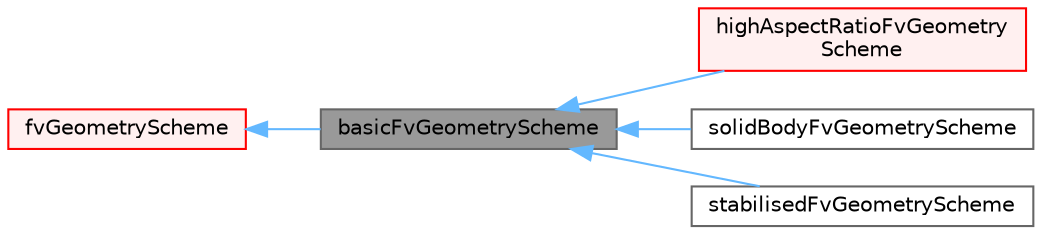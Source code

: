 digraph "basicFvGeometryScheme"
{
 // LATEX_PDF_SIZE
  bgcolor="transparent";
  edge [fontname=Helvetica,fontsize=10,labelfontname=Helvetica,labelfontsize=10];
  node [fontname=Helvetica,fontsize=10,shape=box,height=0.2,width=0.4];
  rankdir="LR";
  Node1 [id="Node000001",label="basicFvGeometryScheme",height=0.2,width=0.4,color="gray40", fillcolor="grey60", style="filled", fontcolor="black",tooltip="Default geometry calculation scheme. Slight stabilisation for bad meshes."];
  Node2 -> Node1 [id="edge1_Node000001_Node000002",dir="back",color="steelblue1",style="solid",tooltip=" "];
  Node2 [id="Node000002",label="fvGeometryScheme",height=0.2,width=0.4,color="red", fillcolor="#FFF0F0", style="filled",URL="$classFoam_1_1fvGeometryScheme.html",tooltip="Abstract base class for geometry calculation schemes."];
  Node1 -> Node4 [id="edge2_Node000001_Node000004",dir="back",color="steelblue1",style="solid",tooltip=" "];
  Node4 [id="Node000004",label="highAspectRatioFvGeometry\lScheme",height=0.2,width=0.4,color="red", fillcolor="#FFF0F0", style="filled",URL="$classFoam_1_1highAspectRatioFvGeometryScheme.html",tooltip="Geometry calculation scheme with automatic stabilisation for high-aspect ratio cells."];
  Node1 -> Node6 [id="edge3_Node000001_Node000006",dir="back",color="steelblue1",style="solid",tooltip=" "];
  Node6 [id="Node000006",label="solidBodyFvGeometryScheme",height=0.2,width=0.4,color="gray40", fillcolor="white", style="filled",URL="$classFoam_1_1solidBodyFvGeometryScheme.html",tooltip="Geometry calculation scheme that performs geometry updates only in regions where the mesh has changed..."];
  Node1 -> Node7 [id="edge4_Node000001_Node000007",dir="back",color="steelblue1",style="solid",tooltip=" "];
  Node7 [id="Node000007",label="stabilisedFvGeometryScheme",height=0.2,width=0.4,color="gray40", fillcolor="white", style="filled",URL="$classFoam_1_1stabilisedFvGeometryScheme.html",tooltip="Geometry calculation scheme that implements face geometry calculation using normal-component-of-area ..."];
}
